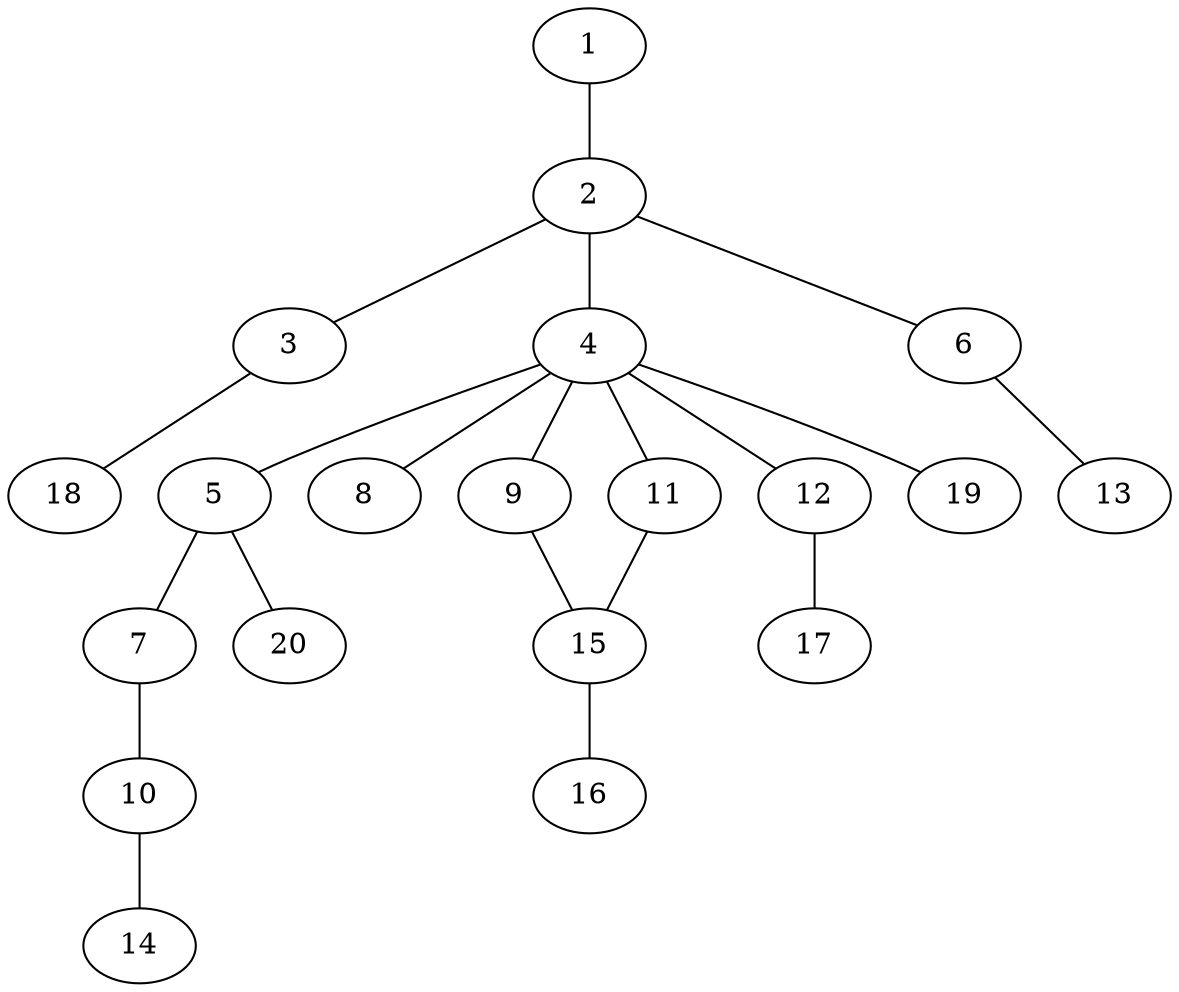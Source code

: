 graph graphname {1--2
2--3
2--4
2--6
3--18
4--5
4--8
4--9
4--11
4--12
4--19
5--7
5--20
6--13
7--10
9--15
10--14
11--15
12--17
15--16
}